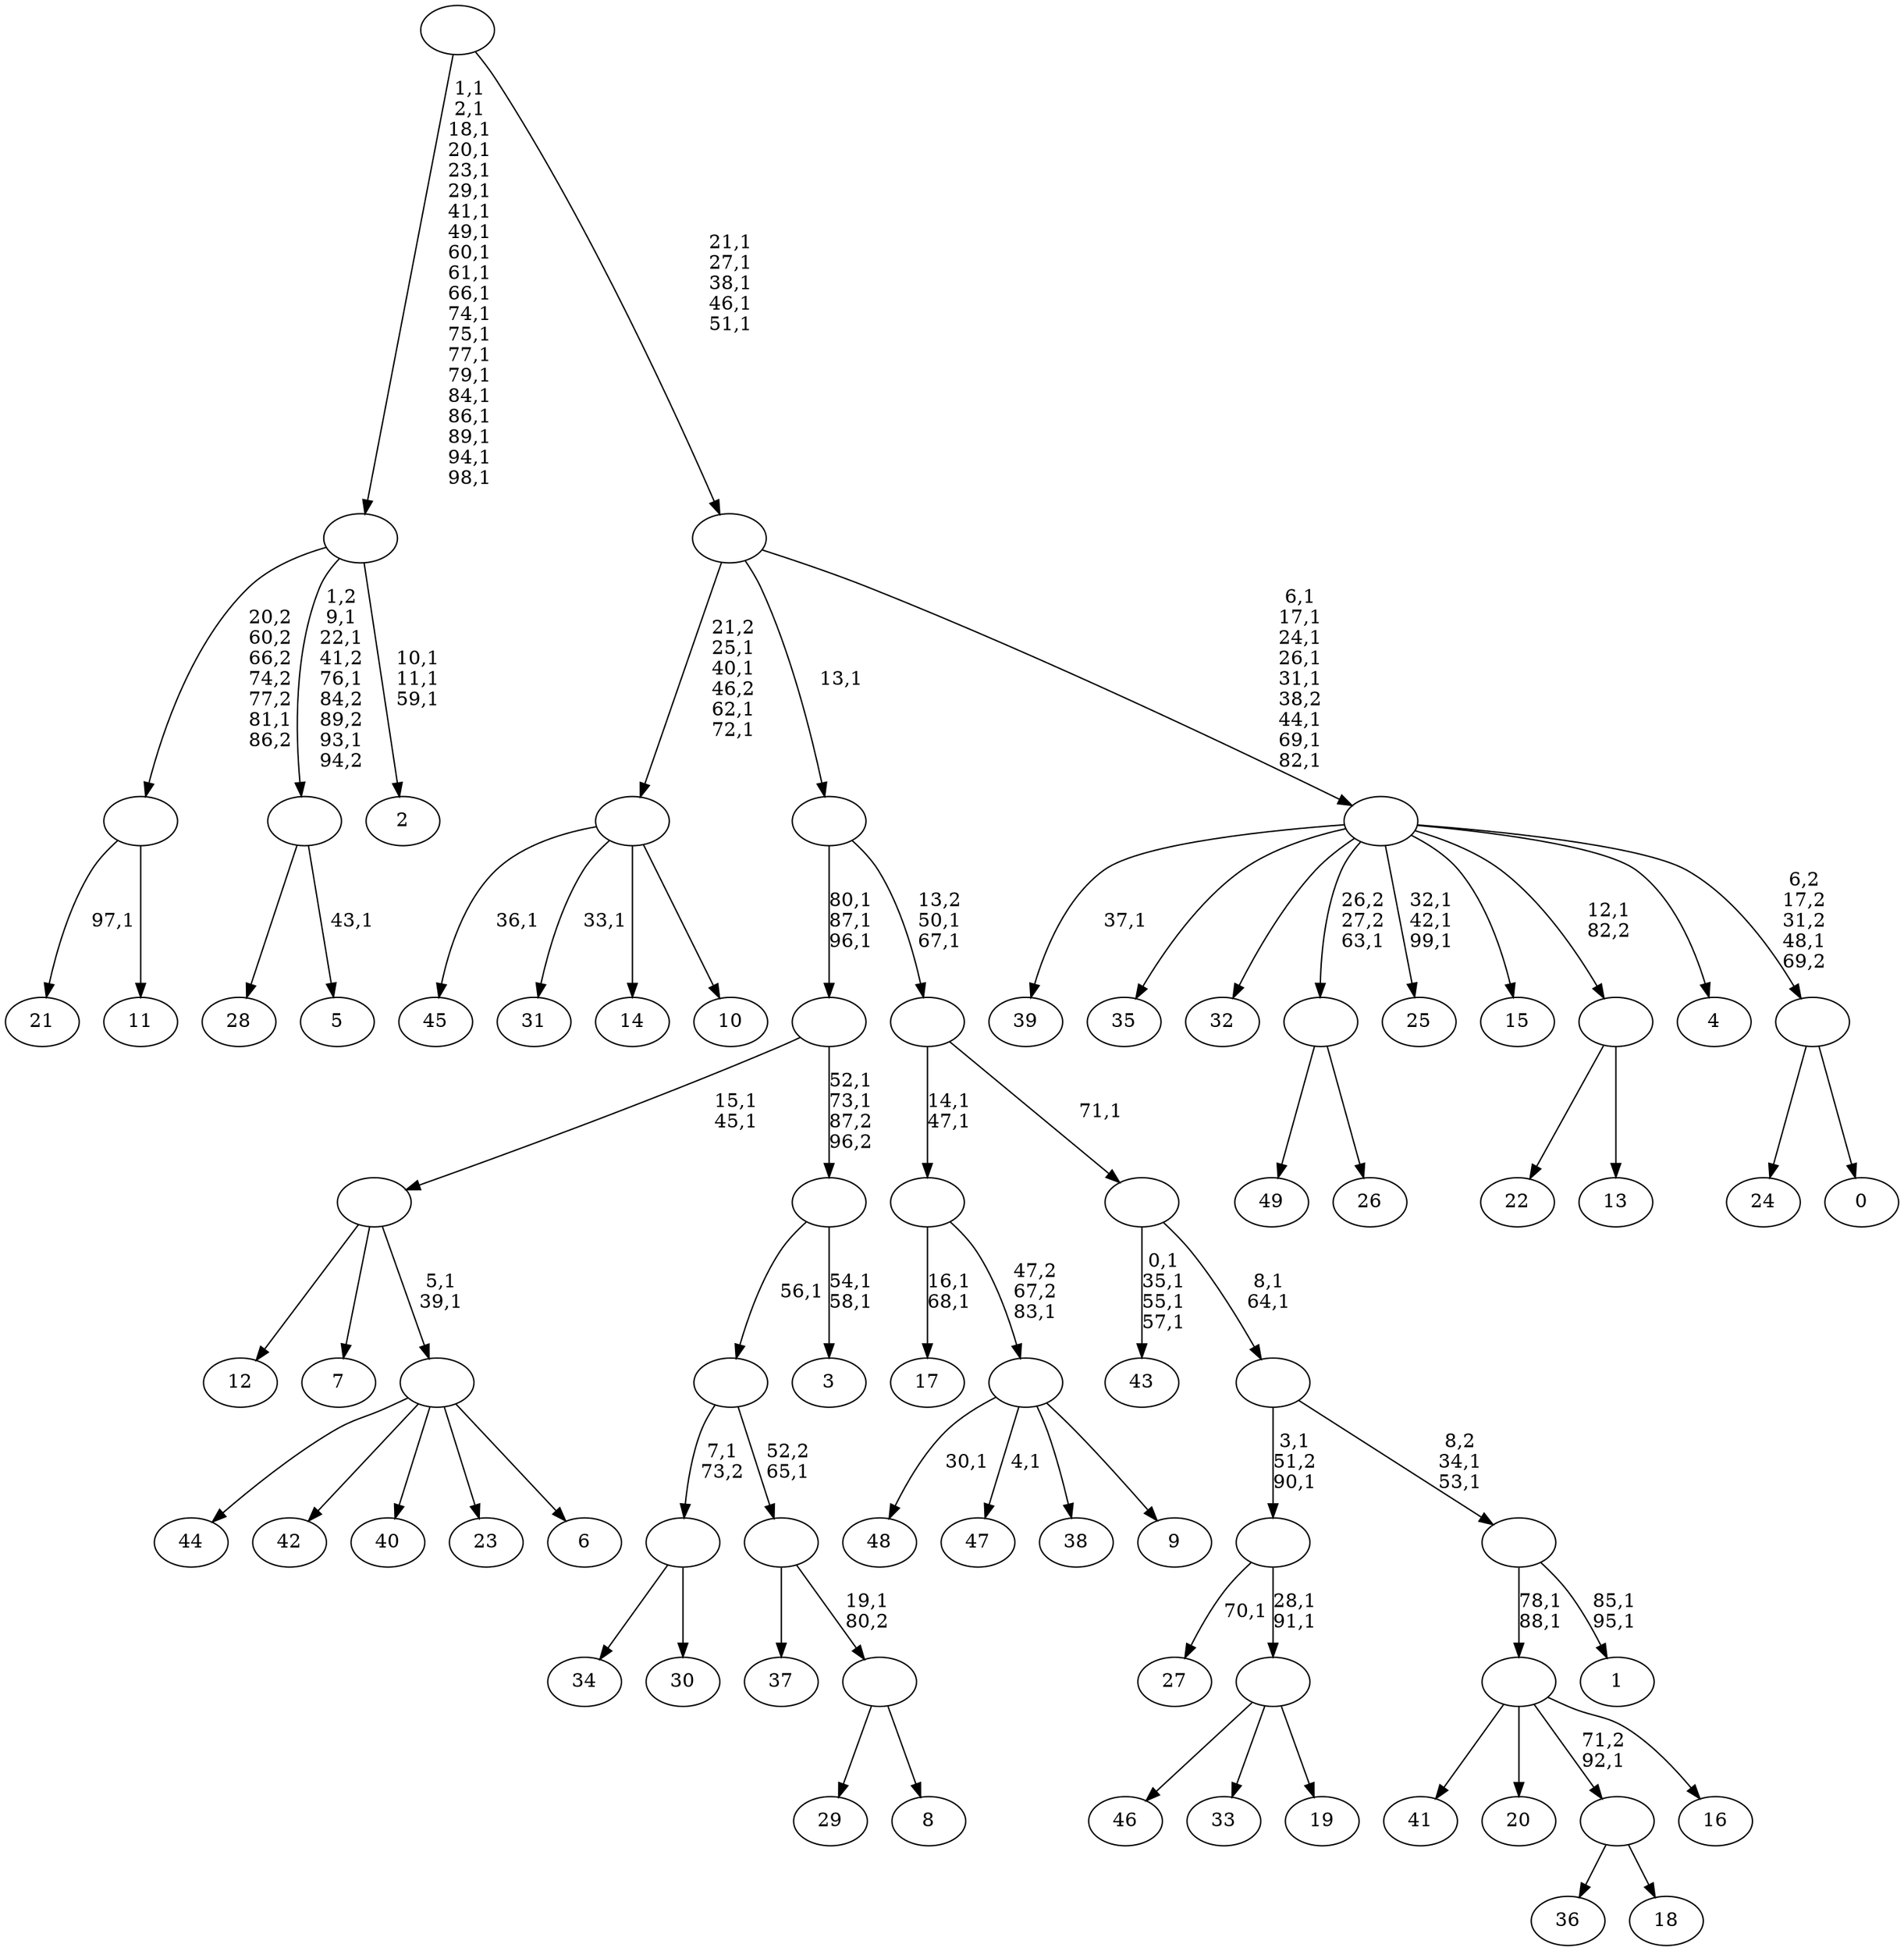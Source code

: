 digraph T {
	150 [label="49"]
	149 [label="48"]
	147 [label="47"]
	145 [label="46"]
	144 [label="45"]
	142 [label="44"]
	141 [label="43"]
	136 [label="42"]
	135 [label="41"]
	134 [label="40"]
	133 [label="39"]
	131 [label="38"]
	130 [label="37"]
	129 [label="36"]
	128 [label="35"]
	127 [label="34"]
	126 [label="33"]
	125 [label="32"]
	124 [label="31"]
	122 [label="30"]
	121 [label=""]
	120 [label="29"]
	119 [label="28"]
	118 [label="27"]
	116 [label="26"]
	115 [label=""]
	114 [label="25"]
	110 [label="24"]
	109 [label="23"]
	108 [label="22"]
	107 [label="21"]
	105 [label="20"]
	104 [label="19"]
	103 [label=""]
	101 [label=""]
	99 [label="18"]
	98 [label=""]
	97 [label="17"]
	94 [label="16"]
	93 [label=""]
	91 [label="15"]
	90 [label="14"]
	89 [label="13"]
	88 [label=""]
	87 [label="12"]
	86 [label="11"]
	85 [label=""]
	84 [label="10"]
	83 [label=""]
	79 [label="9"]
	78 [label=""]
	77 [label=""]
	75 [label="8"]
	74 [label=""]
	73 [label=""]
	72 [label=""]
	71 [label="7"]
	70 [label="6"]
	69 [label=""]
	67 [label=""]
	65 [label="5"]
	63 [label=""]
	59 [label="4"]
	58 [label="3"]
	55 [label=""]
	53 [label=""]
	50 [label="2"]
	46 [label=""]
	26 [label="1"]
	23 [label=""]
	21 [label=""]
	19 [label=""]
	18 [label=""]
	16 [label=""]
	15 [label="0"]
	14 [label=""]
	13 [label=""]
	5 [label=""]
	0 [label=""]
	121 -> 127 [label=""]
	121 -> 122 [label=""]
	115 -> 150 [label=""]
	115 -> 116 [label=""]
	103 -> 145 [label=""]
	103 -> 126 [label=""]
	103 -> 104 [label=""]
	101 -> 103 [label="28,1\n91,1"]
	101 -> 118 [label="70,1"]
	98 -> 129 [label=""]
	98 -> 99 [label=""]
	93 -> 135 [label=""]
	93 -> 105 [label=""]
	93 -> 98 [label="71,2\n92,1"]
	93 -> 94 [label=""]
	88 -> 108 [label=""]
	88 -> 89 [label=""]
	85 -> 107 [label="97,1"]
	85 -> 86 [label=""]
	83 -> 124 [label="33,1"]
	83 -> 144 [label="36,1"]
	83 -> 90 [label=""]
	83 -> 84 [label=""]
	78 -> 147 [label="4,1"]
	78 -> 149 [label="30,1"]
	78 -> 131 [label=""]
	78 -> 79 [label=""]
	77 -> 97 [label="16,1\n68,1"]
	77 -> 78 [label="47,2\n67,2\n83,1"]
	74 -> 120 [label=""]
	74 -> 75 [label=""]
	73 -> 130 [label=""]
	73 -> 74 [label="19,1\n80,2"]
	72 -> 121 [label="7,1\n73,2"]
	72 -> 73 [label="52,2\n65,1"]
	69 -> 142 [label=""]
	69 -> 136 [label=""]
	69 -> 134 [label=""]
	69 -> 109 [label=""]
	69 -> 70 [label=""]
	67 -> 69 [label="5,1\n39,1"]
	67 -> 87 [label=""]
	67 -> 71 [label=""]
	63 -> 65 [label="43,1"]
	63 -> 119 [label=""]
	55 -> 58 [label="54,1\n58,1"]
	55 -> 72 [label="56,1"]
	53 -> 55 [label="52,1\n73,1\n87,2\n96,2"]
	53 -> 67 [label="15,1\n45,1"]
	46 -> 50 [label="10,1\n11,1\n59,1"]
	46 -> 63 [label="1,2\n9,1\n22,1\n41,2\n76,1\n84,2\n89,2\n93,1\n94,2"]
	46 -> 85 [label="20,2\n60,2\n66,2\n74,2\n77,2\n81,1\n86,2"]
	23 -> 26 [label="85,1\n95,1"]
	23 -> 93 [label="78,1\n88,1"]
	21 -> 23 [label="8,2\n34,1\n53,1"]
	21 -> 101 [label="3,1\n51,2\n90,1"]
	19 -> 21 [label="8,1\n64,1"]
	19 -> 141 [label="0,1\n35,1\n55,1\n57,1"]
	18 -> 77 [label="14,1\n47,1"]
	18 -> 19 [label="71,1"]
	16 -> 18 [label="13,2\n50,1\n67,1"]
	16 -> 53 [label="80,1\n87,1\n96,1"]
	14 -> 110 [label=""]
	14 -> 15 [label=""]
	13 -> 114 [label="32,1\n42,1\n99,1"]
	13 -> 133 [label="37,1"]
	13 -> 128 [label=""]
	13 -> 125 [label=""]
	13 -> 115 [label="26,2\n27,2\n63,1"]
	13 -> 91 [label=""]
	13 -> 88 [label="12,1\n82,2"]
	13 -> 59 [label=""]
	13 -> 14 [label="6,2\n17,2\n31,2\n48,1\n69,2"]
	5 -> 13 [label="6,1\n17,1\n24,1\n26,1\n31,1\n38,2\n44,1\n69,1\n82,1"]
	5 -> 83 [label="21,2\n25,1\n40,1\n46,2\n62,1\n72,1"]
	5 -> 16 [label="13,1"]
	0 -> 5 [label="21,1\n27,1\n38,1\n46,1\n51,1"]
	0 -> 46 [label="1,1\n2,1\n18,1\n20,1\n23,1\n29,1\n41,1\n49,1\n60,1\n61,1\n66,1\n74,1\n75,1\n77,1\n79,1\n84,1\n86,1\n89,1\n94,1\n98,1"]
}
